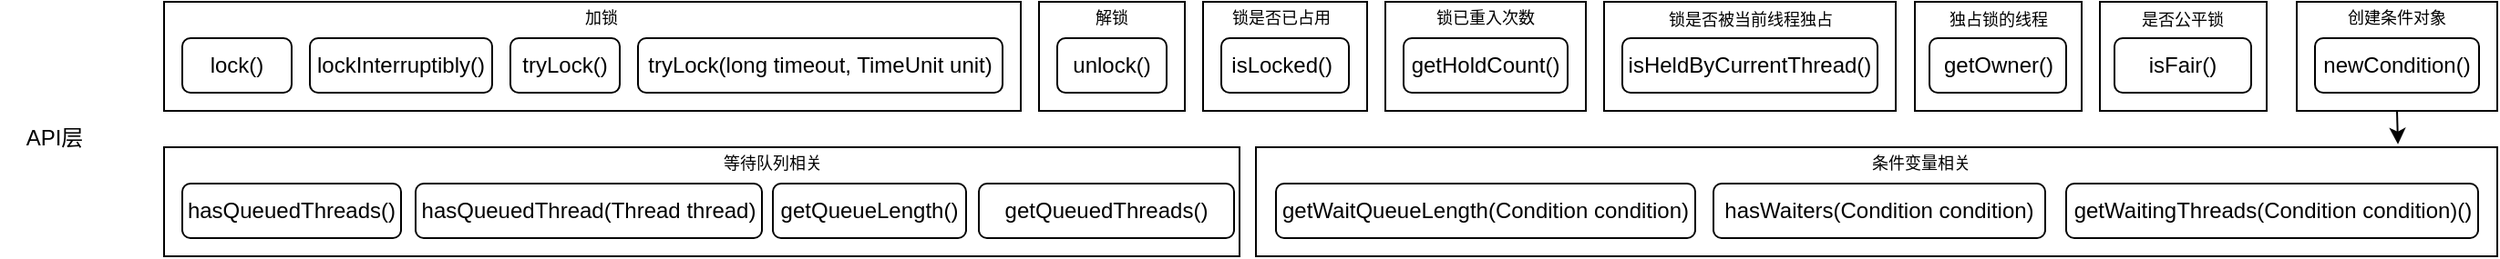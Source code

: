 <mxfile version="24.7.17">
  <diagram name="第 1 页" id="MMxmxStkfbc-HKGitllI">
    <mxGraphModel dx="2501" dy="746" grid="1" gridSize="10" guides="1" tooltips="1" connect="1" arrows="1" fold="1" page="1" pageScale="1" pageWidth="827" pageHeight="1169" math="0" shadow="0">
      <root>
        <mxCell id="0" />
        <mxCell id="1" parent="0" />
        <mxCell id="yH5DKiPyY2_BpjZ6cQ-a-11" value="" style="rounded=0;whiteSpace=wrap;html=1;" vertex="1" parent="1">
          <mxGeometry x="530" y="80" width="80" height="60" as="geometry" />
        </mxCell>
        <mxCell id="yH5DKiPyY2_BpjZ6cQ-a-5" value="" style="rounded=0;whiteSpace=wrap;html=1;" vertex="1" parent="1">
          <mxGeometry x="50" y="80" width="470" height="60" as="geometry" />
        </mxCell>
        <mxCell id="yH5DKiPyY2_BpjZ6cQ-a-1" value="lock()" style="rounded=1;whiteSpace=wrap;html=1;" vertex="1" parent="1">
          <mxGeometry x="60" y="100" width="60" height="30" as="geometry" />
        </mxCell>
        <mxCell id="yH5DKiPyY2_BpjZ6cQ-a-2" value="lockInterruptibly()" style="rounded=1;whiteSpace=wrap;html=1;" vertex="1" parent="1">
          <mxGeometry x="130" y="100" width="100" height="30" as="geometry" />
        </mxCell>
        <mxCell id="yH5DKiPyY2_BpjZ6cQ-a-3" value="tryLock()" style="rounded=1;whiteSpace=wrap;html=1;" vertex="1" parent="1">
          <mxGeometry x="240" y="100" width="60" height="30" as="geometry" />
        </mxCell>
        <mxCell id="yH5DKiPyY2_BpjZ6cQ-a-4" value="tryLock(long timeout, TimeUnit unit)" style="rounded=1;whiteSpace=wrap;html=1;" vertex="1" parent="1">
          <mxGeometry x="310" y="100" width="200" height="30" as="geometry" />
        </mxCell>
        <mxCell id="yH5DKiPyY2_BpjZ6cQ-a-6" value="&lt;font style=&quot;font-size: 9px;&quot;&gt;加锁&lt;/font&gt;" style="text;html=1;align=center;verticalAlign=middle;whiteSpace=wrap;rounded=0;" vertex="1" parent="1">
          <mxGeometry x="260" y="83" width="60" height="10" as="geometry" />
        </mxCell>
        <mxCell id="yH5DKiPyY2_BpjZ6cQ-a-9" value="unlock()" style="rounded=1;whiteSpace=wrap;html=1;" vertex="1" parent="1">
          <mxGeometry x="540" y="100" width="60" height="30" as="geometry" />
        </mxCell>
        <mxCell id="yH5DKiPyY2_BpjZ6cQ-a-12" value="&lt;font style=&quot;font-size: 9px;&quot;&gt;解锁&lt;/font&gt;" style="text;html=1;align=center;verticalAlign=middle;whiteSpace=wrap;rounded=0;" vertex="1" parent="1">
          <mxGeometry x="540" y="83" width="60" height="10" as="geometry" />
        </mxCell>
        <mxCell id="yH5DKiPyY2_BpjZ6cQ-a-13" value="" style="rounded=0;whiteSpace=wrap;html=1;" vertex="1" parent="1">
          <mxGeometry x="1220" y="80" width="110" height="60" as="geometry" />
        </mxCell>
        <mxCell id="yH5DKiPyY2_BpjZ6cQ-a-14" value="newCondition()" style="rounded=1;whiteSpace=wrap;html=1;" vertex="1" parent="1">
          <mxGeometry x="1230" y="100" width="90" height="30" as="geometry" />
        </mxCell>
        <mxCell id="yH5DKiPyY2_BpjZ6cQ-a-16" value="&lt;font style=&quot;font-size: 9px;&quot;&gt;创建条件对象&lt;/font&gt;" style="text;html=1;align=center;verticalAlign=middle;whiteSpace=wrap;rounded=0;" vertex="1" parent="1">
          <mxGeometry x="1245" y="83" width="60" height="10" as="geometry" />
        </mxCell>
        <mxCell id="yH5DKiPyY2_BpjZ6cQ-a-17" value="API层" style="text;html=1;align=center;verticalAlign=middle;whiteSpace=wrap;rounded=0;" vertex="1" parent="1">
          <mxGeometry x="-40" y="140" width="60" height="30" as="geometry" />
        </mxCell>
        <mxCell id="yH5DKiPyY2_BpjZ6cQ-a-18" value="" style="rounded=0;whiteSpace=wrap;html=1;" vertex="1" parent="1">
          <mxGeometry x="720" y="80" width="110" height="60" as="geometry" />
        </mxCell>
        <mxCell id="yH5DKiPyY2_BpjZ6cQ-a-19" value="getHoldCount()" style="rounded=1;whiteSpace=wrap;html=1;" vertex="1" parent="1">
          <mxGeometry x="730" y="100" width="90" height="30" as="geometry" />
        </mxCell>
        <mxCell id="yH5DKiPyY2_BpjZ6cQ-a-20" value="&lt;font style=&quot;font-size: 9px;&quot;&gt;锁已重入次数&lt;/font&gt;" style="text;html=1;align=center;verticalAlign=middle;whiteSpace=wrap;rounded=0;" vertex="1" parent="1">
          <mxGeometry x="745" y="83" width="60" height="10" as="geometry" />
        </mxCell>
        <mxCell id="yH5DKiPyY2_BpjZ6cQ-a-21" value="" style="rounded=0;whiteSpace=wrap;html=1;" vertex="1" parent="1">
          <mxGeometry x="620" y="80" width="90" height="60" as="geometry" />
        </mxCell>
        <mxCell id="yH5DKiPyY2_BpjZ6cQ-a-22" value="isLocked()&amp;nbsp;" style="rounded=1;whiteSpace=wrap;html=1;" vertex="1" parent="1">
          <mxGeometry x="630" y="100" width="70" height="30" as="geometry" />
        </mxCell>
        <mxCell id="yH5DKiPyY2_BpjZ6cQ-a-23" value="&lt;font style=&quot;font-size: 9px;&quot;&gt;锁是否已占用&lt;/font&gt;" style="text;html=1;align=center;verticalAlign=middle;whiteSpace=wrap;rounded=0;" vertex="1" parent="1">
          <mxGeometry x="633" y="83" width="60" height="10" as="geometry" />
        </mxCell>
        <mxCell id="yH5DKiPyY2_BpjZ6cQ-a-24" value="" style="rounded=0;whiteSpace=wrap;html=1;" vertex="1" parent="1">
          <mxGeometry x="840" y="80" width="160" height="60" as="geometry" />
        </mxCell>
        <mxCell id="yH5DKiPyY2_BpjZ6cQ-a-25" value="isHeldByCurrentThread()" style="rounded=1;whiteSpace=wrap;html=1;" vertex="1" parent="1">
          <mxGeometry x="850" y="100" width="140" height="30" as="geometry" />
        </mxCell>
        <mxCell id="yH5DKiPyY2_BpjZ6cQ-a-26" value="&lt;font style=&quot;font-size: 9px;&quot;&gt;锁是否被当前线程独占&lt;/font&gt;" style="text;html=1;align=center;verticalAlign=middle;whiteSpace=wrap;rounded=0;" vertex="1" parent="1">
          <mxGeometry x="872.5" y="84" width="95" height="10" as="geometry" />
        </mxCell>
        <mxCell id="yH5DKiPyY2_BpjZ6cQ-a-27" value="" style="rounded=0;whiteSpace=wrap;html=1;" vertex="1" parent="1">
          <mxGeometry x="1010.5" y="80" width="91.5" height="60" as="geometry" />
        </mxCell>
        <mxCell id="yH5DKiPyY2_BpjZ6cQ-a-28" value="getOwner()" style="rounded=1;whiteSpace=wrap;html=1;" vertex="1" parent="1">
          <mxGeometry x="1018.5" y="100" width="75" height="30" as="geometry" />
        </mxCell>
        <mxCell id="yH5DKiPyY2_BpjZ6cQ-a-29" value="&lt;font style=&quot;font-size: 9px;&quot;&gt;独占锁的线程&lt;/font&gt;" style="text;html=1;align=center;verticalAlign=middle;whiteSpace=wrap;rounded=0;" vertex="1" parent="1">
          <mxGeometry x="1008.5" y="84" width="95" height="10" as="geometry" />
        </mxCell>
        <mxCell id="yH5DKiPyY2_BpjZ6cQ-a-34" value="" style="rounded=0;whiteSpace=wrap;html=1;" vertex="1" parent="1">
          <mxGeometry x="1112" y="80" width="91.5" height="60" as="geometry" />
        </mxCell>
        <mxCell id="yH5DKiPyY2_BpjZ6cQ-a-35" value="isFair()" style="rounded=1;whiteSpace=wrap;html=1;" vertex="1" parent="1">
          <mxGeometry x="1120" y="100" width="75" height="30" as="geometry" />
        </mxCell>
        <mxCell id="yH5DKiPyY2_BpjZ6cQ-a-36" value="&lt;font style=&quot;font-size: 9px;&quot;&gt;是否公平锁&lt;/font&gt;" style="text;html=1;align=center;verticalAlign=middle;whiteSpace=wrap;rounded=0;" vertex="1" parent="1">
          <mxGeometry x="1110" y="84" width="95" height="10" as="geometry" />
        </mxCell>
        <mxCell id="yH5DKiPyY2_BpjZ6cQ-a-39" value="" style="rounded=0;whiteSpace=wrap;html=1;" vertex="1" parent="1">
          <mxGeometry x="50" y="160" width="590" height="60" as="geometry" />
        </mxCell>
        <mxCell id="yH5DKiPyY2_BpjZ6cQ-a-40" value="hasQueuedThreads()" style="rounded=1;whiteSpace=wrap;html=1;" vertex="1" parent="1">
          <mxGeometry x="60" y="180" width="120" height="30" as="geometry" />
        </mxCell>
        <mxCell id="yH5DKiPyY2_BpjZ6cQ-a-41" value="hasQueuedThread(Thread thread)" style="rounded=1;whiteSpace=wrap;html=1;" vertex="1" parent="1">
          <mxGeometry x="188" y="180" width="190" height="30" as="geometry" />
        </mxCell>
        <mxCell id="yH5DKiPyY2_BpjZ6cQ-a-42" value="getQueueLength()" style="rounded=1;whiteSpace=wrap;html=1;" vertex="1" parent="1">
          <mxGeometry x="384" y="180" width="106" height="30" as="geometry" />
        </mxCell>
        <mxCell id="yH5DKiPyY2_BpjZ6cQ-a-43" value="getQueuedThreads()" style="rounded=1;whiteSpace=wrap;html=1;" vertex="1" parent="1">
          <mxGeometry x="497" y="180" width="140" height="30" as="geometry" />
        </mxCell>
        <mxCell id="yH5DKiPyY2_BpjZ6cQ-a-44" value="&lt;font style=&quot;font-size: 9px;&quot;&gt;等待队列相关&lt;/font&gt;" style="text;html=1;align=center;verticalAlign=middle;whiteSpace=wrap;rounded=0;" vertex="1" parent="1">
          <mxGeometry x="354" y="163" width="60" height="10" as="geometry" />
        </mxCell>
        <mxCell id="yH5DKiPyY2_BpjZ6cQ-a-45" value="" style="rounded=0;whiteSpace=wrap;html=1;" vertex="1" parent="1">
          <mxGeometry x="649" y="160" width="681" height="60" as="geometry" />
        </mxCell>
        <mxCell id="yH5DKiPyY2_BpjZ6cQ-a-46" value="getWaitQueueLength(Condition condition)" style="rounded=1;whiteSpace=wrap;html=1;" vertex="1" parent="1">
          <mxGeometry x="660" y="180" width="230" height="30" as="geometry" />
        </mxCell>
        <mxCell id="yH5DKiPyY2_BpjZ6cQ-a-47" value="hasWaiters(Condition condition)" style="rounded=1;whiteSpace=wrap;html=1;" vertex="1" parent="1">
          <mxGeometry x="900" y="180" width="182" height="30" as="geometry" />
        </mxCell>
        <mxCell id="yH5DKiPyY2_BpjZ6cQ-a-49" value="getWaitingThreads(Condition condition)()" style="rounded=1;whiteSpace=wrap;html=1;" vertex="1" parent="1">
          <mxGeometry x="1093.5" y="180" width="226" height="30" as="geometry" />
        </mxCell>
        <mxCell id="yH5DKiPyY2_BpjZ6cQ-a-50" value="&lt;font style=&quot;font-size: 9px;&quot;&gt;条件变量相关&lt;/font&gt;" style="text;html=1;align=center;verticalAlign=middle;whiteSpace=wrap;rounded=0;" vertex="1" parent="1">
          <mxGeometry x="984" y="163" width="60" height="10" as="geometry" />
        </mxCell>
        <mxCell id="yH5DKiPyY2_BpjZ6cQ-a-53" style="edgeStyle=orthogonalEdgeStyle;rounded=0;orthogonalLoop=1;jettySize=auto;html=1;exitX=0.5;exitY=1;exitDx=0;exitDy=0;entryX=0.92;entryY=-0.027;entryDx=0;entryDy=0;entryPerimeter=0;" edge="1" parent="1" source="yH5DKiPyY2_BpjZ6cQ-a-13" target="yH5DKiPyY2_BpjZ6cQ-a-45">
          <mxGeometry relative="1" as="geometry" />
        </mxCell>
      </root>
    </mxGraphModel>
  </diagram>
</mxfile>
